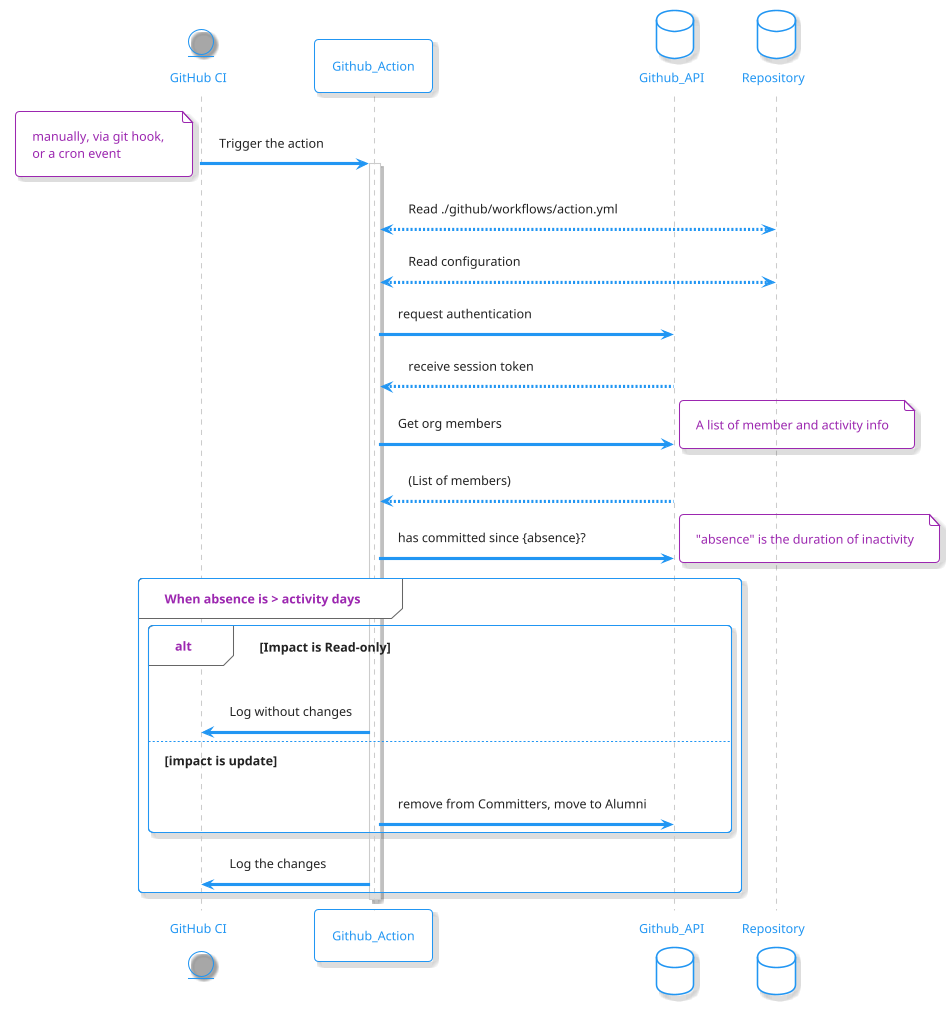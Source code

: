 @startuml
!theme materia-outline
entity "GitHub CI" as s
participant Github_Action as action
database Github_API as gh
database Repository as repo


s -> action: Trigger the action
note left
manually, via git hook, 
or a cron event
end note
activate action
action <--> repo: Read ./github/workflows/action.yml
action <--> repo: Read configuration
action -> gh: request authentication
action <-- gh: receive session token
action -> gh: Get org members
note right
A list of member and activity info
end note

action <--  gh:(List of members)
action -> gh: has committed since {absence}?

note right
"absence" is the duration of inactivity
end note

group When absence is > activity days
alt Impact is Read-only
    action -> s: Log without changes

    else impact is update    
    action -> gh: remove from Committers, move to Alumni
    end group
action -> s: Log the changes    
end group
deactivate
@enduml